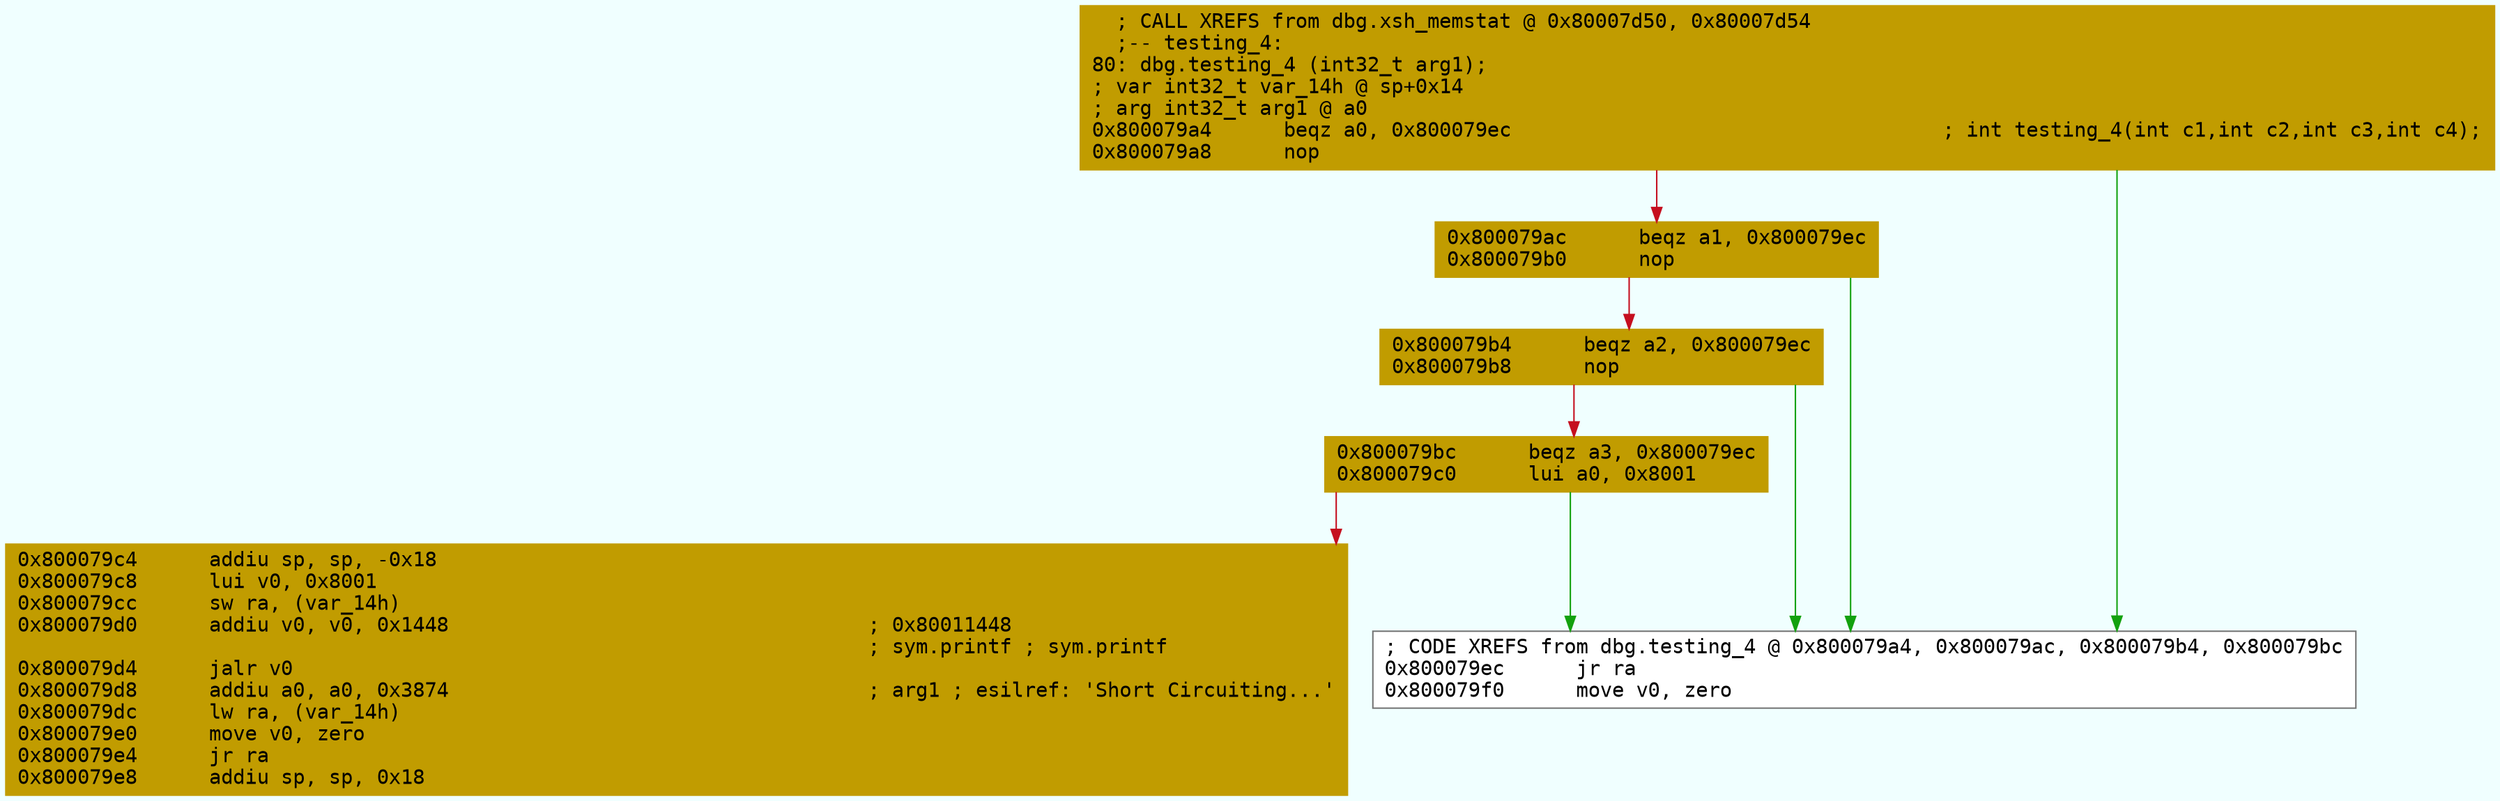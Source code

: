 digraph code {
	graph [bgcolor=azure fontsize=8 fontname="Courier" splines="ortho"];
	node [fillcolor=gray style=filled shape=box];
	edge [arrowhead="normal"];
	"0x800079a4" [URL="dbg.testing_4/0x800079a4", fillcolor="#c19c00",color="#c19c00", fontname="Courier",label="  ; CALL XREFS from dbg.xsh_memstat @ 0x80007d50, 0x80007d54\l  ;-- testing_4:\l80: dbg.testing_4 (int32_t arg1);\l; var int32_t var_14h @ sp+0x14\l; arg int32_t arg1 @ a0\l0x800079a4      beqz a0, 0x800079ec                                    ; int testing_4(int c1,int c2,int c3,int c4);\l0x800079a8      nop\l"]
	"0x800079ac" [URL="dbg.testing_4/0x800079ac", fillcolor="#c19c00",color="#c19c00", fontname="Courier",label="0x800079ac      beqz a1, 0x800079ec\l0x800079b0      nop\l"]
	"0x800079b4" [URL="dbg.testing_4/0x800079b4", fillcolor="#c19c00",color="#c19c00", fontname="Courier",label="0x800079b4      beqz a2, 0x800079ec\l0x800079b8      nop\l"]
	"0x800079bc" [URL="dbg.testing_4/0x800079bc", fillcolor="#c19c00",color="#c19c00", fontname="Courier",label="0x800079bc      beqz a3, 0x800079ec\l0x800079c0      lui a0, 0x8001\l"]
	"0x800079c4" [URL="dbg.testing_4/0x800079c4", fillcolor="#c19c00",color="#c19c00", fontname="Courier",label="0x800079c4      addiu sp, sp, -0x18\l0x800079c8      lui v0, 0x8001\l0x800079cc      sw ra, (var_14h)\l0x800079d0      addiu v0, v0, 0x1448                                   ; 0x80011448\l                                                                       ; sym.printf ; sym.printf\l0x800079d4      jalr v0\l0x800079d8      addiu a0, a0, 0x3874                                   ; arg1 ; esilref: 'Short Circuiting...'\l0x800079dc      lw ra, (var_14h)\l0x800079e0      move v0, zero\l0x800079e4      jr ra\l0x800079e8      addiu sp, sp, 0x18\l"]
	"0x800079ec" [URL="dbg.testing_4/0x800079ec", fillcolor="white",color="#767676", fontname="Courier",label="; CODE XREFS from dbg.testing_4 @ 0x800079a4, 0x800079ac, 0x800079b4, 0x800079bc\l0x800079ec      jr ra\l0x800079f0      move v0, zero\l"]
        "0x800079a4" -> "0x800079ec" [color="#13a10e"];
        "0x800079a4" -> "0x800079ac" [color="#c50f1f"];
        "0x800079ac" -> "0x800079ec" [color="#13a10e"];
        "0x800079ac" -> "0x800079b4" [color="#c50f1f"];
        "0x800079b4" -> "0x800079ec" [color="#13a10e"];
        "0x800079b4" -> "0x800079bc" [color="#c50f1f"];
        "0x800079bc" -> "0x800079ec" [color="#13a10e"];
        "0x800079bc" -> "0x800079c4" [color="#c50f1f"];
}
